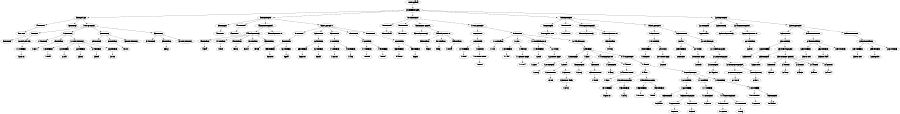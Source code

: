 digraph G {
	size="6,6"
	i4__IDENT -> i5__Vetor
	i3__CLASSE -> i4__IDENT
	i3__CLASSE -> i6__NONE
	i8__VAR -> i9__NONE
	i11__IDENT -> i12__vet
	i10__LISTA_VAR -> i11__IDENT
	i8__VAR -> i10__LISTA_VAR
	i7__MEMBROS -> i8__VAR
	i13__FUNC -> i14__NONE
	i15__IDENT -> i16__V
	i13__FUNC -> i15__IDENT
	i18__IDENT -> i19__a
	i17__LISTA_ARGS -> i18__IDENT
	i20__IDENT -> i21__b
	i17__LISTA_ARGS -> i20__IDENT
	i22__IDENT -> i23__c
	i17__LISTA_ARGS -> i22__IDENT
	i24__IDENT -> i25__d
	i17__LISTA_ARGS -> i24__IDENT
	i26__IDENT -> i27__e
	i17__LISTA_ARGS -> i26__IDENT
	i13__FUNC -> i17__LISTA_ARGS
	i7__MEMBROS -> i13__FUNC
	i28__FUNC -> i29__NONE
	i30__IDENT -> i31__o
	i28__FUNC -> i30__IDENT
	i28__FUNC -> i32__LISTA_ARGS
	i7__MEMBROS -> i28__FUNC
	i33__FUNC -> i34__NONE
	i35__IDENT -> i36__p
	i33__FUNC -> i35__IDENT
	i33__FUNC -> i37__LISTA_ARGS
	i7__MEMBROS -> i33__FUNC
	i3__CLASSE -> i7__MEMBROS
	i2__DEFINICOES -> i3__CLASSE
	i39__IDENT -> i40__Vetor
	i38__FUNCAO -> i39__IDENT
	i41__IDENT -> i42__Vetor
	i38__FUNCAO -> i41__IDENT
	i45__IDENT -> i46__a
	i44__LISTA_ARGS -> i45__IDENT
	i47__IDENT -> i48__b
	i44__LISTA_ARGS -> i47__IDENT
	i49__IDENT -> i50__c
	i44__LISTA_ARGS -> i49__IDENT
	i51__IDENT -> i52__d
	i44__LISTA_ARGS -> i51__IDENT
	i53__IDENT -> i54__e
	i44__LISTA_ARGS -> i53__IDENT
	i43__PARAMETROS -> i44__LISTA_ARGS
	i43__PARAMETROS -> i55__LISTA_TEMP
	i38__FUNCAO -> i43__PARAMETROS
	i59__IDENT -> i60__vet
	i58__ATRIB -> i59__IDENT
	i61__IDENT -> i62__a
	i58__ATRIB -> i61__IDENT
	i57__ATRIB -> i58__ATRIB
	i56__SEQ_COM -> i57__ATRIB
	i65__IDENT -> i66__vet
	i64__ATRIB -> i65__IDENT
	i67__IDENT -> i68__b
	i64__ATRIB -> i67__IDENT
	i63__ATRIB -> i64__ATRIB
	i56__SEQ_COM -> i63__ATRIB
	i71__IDENT -> i72__vet
	i70__ATRIB -> i71__IDENT
	i73__IDENT -> i74__c
	i70__ATRIB -> i73__IDENT
	i69__ATRIB -> i70__ATRIB
	i56__SEQ_COM -> i69__ATRIB
	i77__IDENT -> i78__vet
	i76__ATRIB -> i77__IDENT
	i79__IDENT -> i80__d
	i76__ATRIB -> i79__IDENT
	i75__ATRIB -> i76__ATRIB
	i56__SEQ_COM -> i75__ATRIB
	i83__IDENT -> i84__vet
	i82__ATRIB -> i83__IDENT
	i85__IDENT -> i86__e
	i82__ATRIB -> i85__IDENT
	i81__ATRIB -> i82__ATRIB
	i56__SEQ_COM -> i81__ATRIB
	i38__FUNCAO -> i56__SEQ_COM
	i2__DEFINICOES -> i38__FUNCAO
	i88__IDENT -> i89__ordena
	i87__FUNCAO -> i88__IDENT
	i90__IDENT -> i91__Vetor
	i87__FUNCAO -> i90__IDENT
	i92__PARAMETROS -> i93__LISTA_ARGS
	i95__IDENT -> i96__i
	i94__LISTA_TEMP -> i95__IDENT
	i97__IDENT -> i98__j
	i94__LISTA_TEMP -> i97__IDENT
	i99__IDENT -> i100__a
	i94__LISTA_TEMP -> i99__IDENT
	i92__PARAMETROS -> i94__LISTA_TEMP
	i87__FUNCAO -> i92__PARAMETROS
	i104__IDENT -> i105__i
	i103__ATRIB -> i104__IDENT
	i107__NUMBER -> i108__0
	i106__INT -> i107__NUMBER
	i103__ATRIB -> i106__INT
	i102__ATRIB -> i103__ATRIB
	i101__SEQ_COM -> i102__ATRIB
	i110__IDENT -> i111__i
	i109__FOR -> i110__IDENT
	i113__IDENT -> i114__i
	"i112__<" -> i113__IDENT
	i116__NUMBER -> i117__4
	i115__INT -> i116__NUMBER
	"i112__<" -> i115__INT
	i109__FOR -> "i112__<"
	i119__IDENT -> i120__i
	i118__ATRIBCOMP -> i119__IDENT
	i122__NUMBER -> i123__1
	i121__INT -> i122__NUMBER
	i118__ATRIBCOMP -> i121__INT
	i109__FOR -> i118__ATRIBCOMP
	i127__IDENT -> i128__j
	i126__ATRIB -> i127__IDENT
	i130__IDENT -> i131__i
	"i129__+" -> i130__IDENT
	i133__NUMBER -> i134__1
	i132__INT -> i133__NUMBER
	"i129__+" -> i132__INT
	i126__ATRIB -> "i129__+"
	i125__FOR -> i126__ATRIB
	i136__IDENT -> i137__j
	"i135__<" -> i136__IDENT
	i139__NUMBER -> i140__5
	i138__INT -> i139__NUMBER
	"i135__<" -> i138__INT
	i125__FOR -> "i135__<"
	i142__IDENT -> i143__j
	i141__ATRIBCOMP -> i142__IDENT
	i145__NUMBER -> i146__1
	i144__INT -> i145__NUMBER
	i141__ATRIBCOMP -> i144__INT
	i125__FOR -> i141__ATRIBCOMP
	i151__IDENT -> i152__vet
	i150__FUNC_CALL -> i151__IDENT
	i153__IDENT -> i154__j
	i150__FUNC_CALL -> i153__IDENT
	"i149__<" -> i150__FUNC_CALL
	i156__IDENT -> i157__vet
	i155__FUNC_CALL -> i156__IDENT
	i158__IDENT -> i159__i
	i155__FUNC_CALL -> i158__IDENT
	"i149__<" -> i155__FUNC_CALL
	i148__IF -> "i149__<"
	i163__IDENT -> i164__aux
	i162__ATRIB -> i163__IDENT
	i166__IDENT -> i167__vet
	i165__FUNC_CALL -> i166__IDENT
	i168__IDENT -> i169__i
	i165__FUNC_CALL -> i168__IDENT
	i162__ATRIB -> i165__FUNC_CALL
	i161__ATRIB -> i162__ATRIB
	i160__SEQ_COM -> i161__ATRIB
	i172__IDENT -> i173__vet
	i171__ATRIB -> i172__IDENT
	i175__IDENT -> i176__vet
	i174__FUNC_CALL -> i175__IDENT
	i177__IDENT -> i178__j
	i174__FUNC_CALL -> i177__IDENT
	i171__ATRIB -> i174__FUNC_CALL
	i170__ATRIB -> i171__ATRIB
	i160__SEQ_COM -> i170__ATRIB
	i181__IDENT -> i182__vet
	i180__ATRIB -> i181__IDENT
	i183__IDENT -> i184__aux
	i180__ATRIB -> i183__IDENT
	i179__ATRIB -> i180__ATRIB
	i160__SEQ_COM -> i179__ATRIB
	i148__IF -> i160__SEQ_COM
	i147__SEQ_COM -> i148__IF
	i125__FOR -> i147__SEQ_COM
	i124__SEQ_COM -> i125__FOR
	i109__FOR -> i124__SEQ_COM
	i101__SEQ_COM -> i109__FOR
	i87__FUNCAO -> i101__SEQ_COM
	i2__DEFINICOES -> i87__FUNCAO
	i186__IDENT -> i187__printVetor
	i185__FUNCAO -> i186__IDENT
	i188__IDENT -> i189__Vetor
	i185__FUNCAO -> i188__IDENT
	i190__PARAMETROS -> i191__LISTA_ARGS
	i193__IDENT -> i194__c
	i192__LISTA_TEMP -> i193__IDENT
	i190__PARAMETROS -> i192__LISTA_TEMP
	i185__FUNCAO -> i190__PARAMETROS
	i198__IDENT -> i199__cont
	i197__ATRIB -> i198__IDENT
	i201__NUMBER -> i202__0
	i200__INT -> i201__NUMBER
	i197__ATRIB -> i200__INT
	i196__ATRIB -> i197__ATRIB
	i195__SEQ_COM -> i196__ATRIB
	i205__IDENT -> i206__cont
	"i204__<" -> i205__IDENT
	i208__NUMBER -> i209__5
	i207__INT -> i208__NUMBER
	"i204__<" -> i207__INT
	i203__WHILE -> "i204__<"
	i213__IDENT -> i214__print
	i212__FUNC_CALL -> i213__IDENT
	i216__FUNC_CALL -> i217__vet
	i215__ARGUMENTOS -> i216__FUNC_CALL
	i218__STRING -> "i219__ - "
	i215__ARGUMENTOS -> i218__STRING
	i212__FUNC_CALL -> i215__ARGUMENTOS
	i211__FUNC_CALL -> i212__FUNC_CALL
	i210__SEQ_COM -> i211__FUNC_CALL
	i203__WHILE -> i210__SEQ_COM
	i195__SEQ_COM -> i203__WHILE
	i185__FUNCAO -> i195__SEQ_COM
	i2__DEFINICOES -> i185__FUNCAO
	i221__IDENT -> i222__main
	i220__FUNCAO -> i221__IDENT
	i220__FUNCAO -> i223__NONE
	i224__PARAMETROS -> i225__LISTA_ARGS
	i227__IDENT -> i228__v
	i226__LISTA_TEMP -> i227__IDENT
	i224__PARAMETROS -> i226__LISTA_TEMP
	i220__FUNCAO -> i224__PARAMETROS
	i232__IDENT -> i233__vetor
	i231__ATRIB -> i232__IDENT
	i235__IDENT -> i236__Vetor
	i234__FUNC_CALL -> i235__IDENT
	i238__INT -> i239__5
	i237__ARGUMENTOS -> i238__INT
	i240__INT -> i241__2
	i237__ARGUMENTOS -> i240__INT
	i242__INT -> i243__3
	i237__ARGUMENTOS -> i242__INT
	i244__INT -> i245__1
	i237__ARGUMENTOS -> i244__INT
	i246__INT -> i247__4
	i237__ARGUMENTOS -> i246__INT
	i234__FUNC_CALL -> i237__ARGUMENTOS
	i231__ATRIB -> i234__FUNC_CALL
	i230__ATRIB -> i231__ATRIB
	i229__SEQ_COM -> i230__ATRIB
	i250__IDENT -> i251__vetor
	i249__PONTEIRO -> i250__IDENT
	i252__IDENT -> i253__ordena
	i249__PONTEIRO -> i252__IDENT
	i249__PONTEIRO -> i254__NONE
	i248__PONTEIRO -> i249__PONTEIRO
	i229__SEQ_COM -> i248__PONTEIRO
	i257__IDENT -> i258__vetor
	i256__PONTEIRO -> i257__IDENT
	i259__IDENT -> i260__print
	i256__PONTEIRO -> i259__IDENT
	i256__PONTEIRO -> i261__NONE
	i255__PONTEIRO -> i256__PONTEIRO
	i229__SEQ_COM -> i255__PONTEIRO
	i220__FUNCAO -> i229__SEQ_COM
	i2__DEFINICOES -> i220__FUNCAO
	i1__Programa -> i2__DEFINICOES
}
